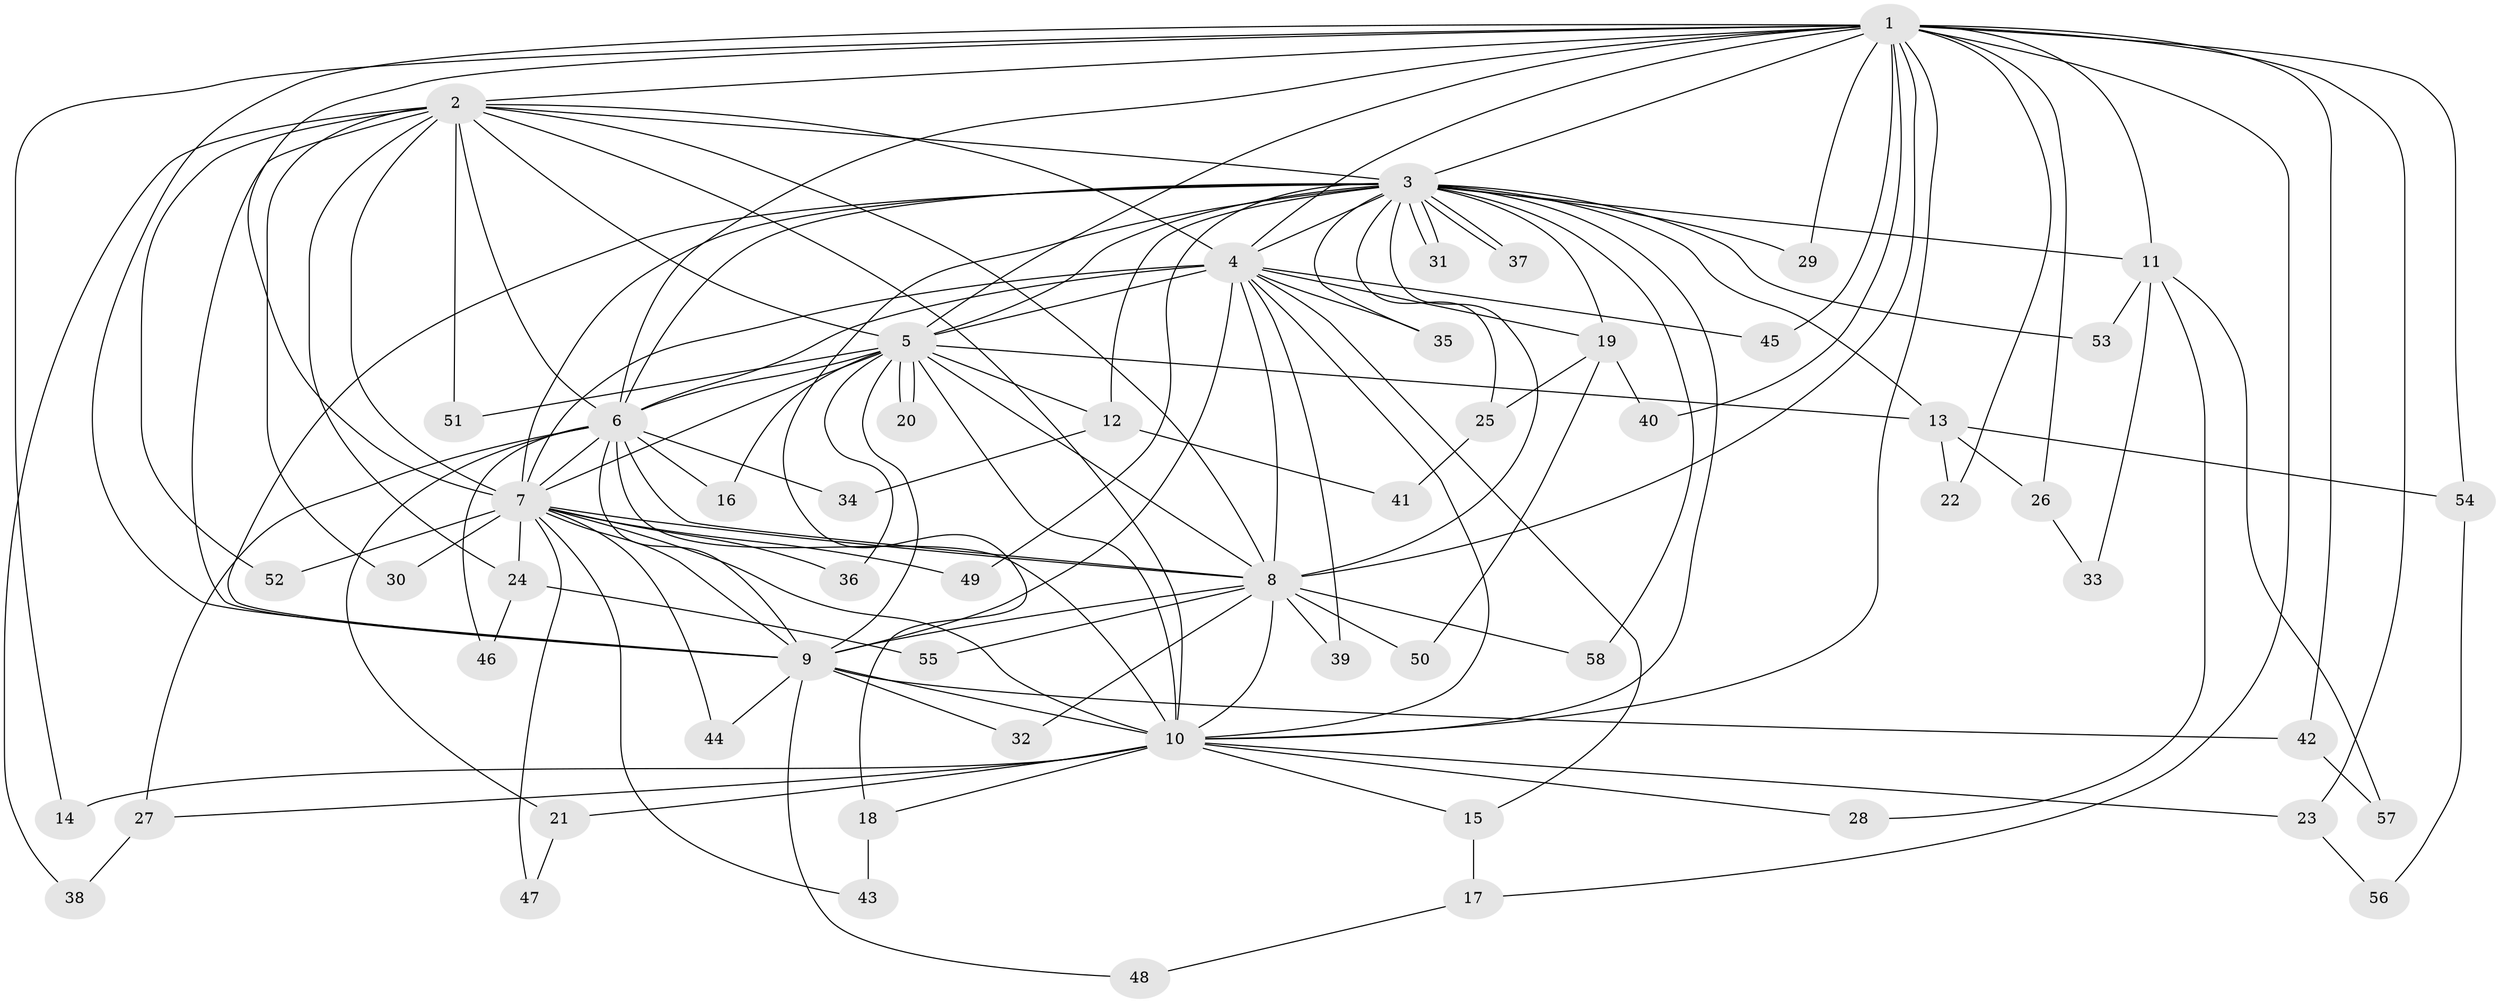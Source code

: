 // coarse degree distribution, {19: 0.025, 12: 0.05, 26: 0.025, 14: 0.05, 13: 0.075, 15: 0.025, 6: 0.025, 4: 0.05, 2: 0.5, 3: 0.15, 5: 0.025}
// Generated by graph-tools (version 1.1) at 2025/23/03/03/25 07:23:41]
// undirected, 58 vertices, 141 edges
graph export_dot {
graph [start="1"]
  node [color=gray90,style=filled];
  1;
  2;
  3;
  4;
  5;
  6;
  7;
  8;
  9;
  10;
  11;
  12;
  13;
  14;
  15;
  16;
  17;
  18;
  19;
  20;
  21;
  22;
  23;
  24;
  25;
  26;
  27;
  28;
  29;
  30;
  31;
  32;
  33;
  34;
  35;
  36;
  37;
  38;
  39;
  40;
  41;
  42;
  43;
  44;
  45;
  46;
  47;
  48;
  49;
  50;
  51;
  52;
  53;
  54;
  55;
  56;
  57;
  58;
  1 -- 2;
  1 -- 3;
  1 -- 4;
  1 -- 5;
  1 -- 6;
  1 -- 7;
  1 -- 8;
  1 -- 9;
  1 -- 10;
  1 -- 11;
  1 -- 14;
  1 -- 17;
  1 -- 22;
  1 -- 23;
  1 -- 26;
  1 -- 29;
  1 -- 40;
  1 -- 42;
  1 -- 45;
  1 -- 54;
  2 -- 3;
  2 -- 4;
  2 -- 5;
  2 -- 6;
  2 -- 7;
  2 -- 8;
  2 -- 9;
  2 -- 10;
  2 -- 24;
  2 -- 30;
  2 -- 38;
  2 -- 51;
  2 -- 52;
  3 -- 4;
  3 -- 5;
  3 -- 6;
  3 -- 7;
  3 -- 8;
  3 -- 9;
  3 -- 10;
  3 -- 11;
  3 -- 12;
  3 -- 13;
  3 -- 18;
  3 -- 19;
  3 -- 25;
  3 -- 29;
  3 -- 31;
  3 -- 31;
  3 -- 35;
  3 -- 37;
  3 -- 37;
  3 -- 49;
  3 -- 53;
  3 -- 58;
  4 -- 5;
  4 -- 6;
  4 -- 7;
  4 -- 8;
  4 -- 9;
  4 -- 10;
  4 -- 15;
  4 -- 19;
  4 -- 35;
  4 -- 39;
  4 -- 45;
  5 -- 6;
  5 -- 7;
  5 -- 8;
  5 -- 9;
  5 -- 10;
  5 -- 12;
  5 -- 13;
  5 -- 16;
  5 -- 20;
  5 -- 20;
  5 -- 36;
  5 -- 51;
  6 -- 7;
  6 -- 8;
  6 -- 9;
  6 -- 10;
  6 -- 16;
  6 -- 21;
  6 -- 27;
  6 -- 34;
  6 -- 46;
  7 -- 8;
  7 -- 9;
  7 -- 10;
  7 -- 24;
  7 -- 30;
  7 -- 36;
  7 -- 43;
  7 -- 44;
  7 -- 47;
  7 -- 49;
  7 -- 52;
  8 -- 9;
  8 -- 10;
  8 -- 32;
  8 -- 39;
  8 -- 50;
  8 -- 55;
  8 -- 58;
  9 -- 10;
  9 -- 32;
  9 -- 42;
  9 -- 44;
  9 -- 48;
  10 -- 14;
  10 -- 15;
  10 -- 18;
  10 -- 21;
  10 -- 23;
  10 -- 27;
  10 -- 28;
  11 -- 28;
  11 -- 33;
  11 -- 53;
  11 -- 57;
  12 -- 34;
  12 -- 41;
  13 -- 22;
  13 -- 26;
  13 -- 54;
  15 -- 17;
  17 -- 48;
  18 -- 43;
  19 -- 25;
  19 -- 40;
  19 -- 50;
  21 -- 47;
  23 -- 56;
  24 -- 46;
  24 -- 55;
  25 -- 41;
  26 -- 33;
  27 -- 38;
  42 -- 57;
  54 -- 56;
}
